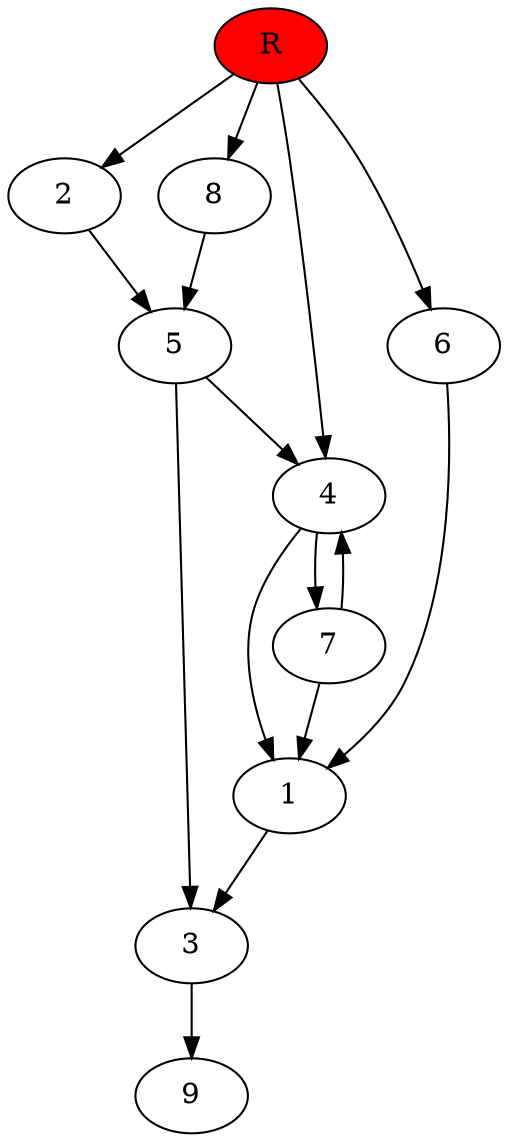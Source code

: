 digraph prb41157 {
	1
	2
	3
	4
	5
	6
	7
	8
	R [fillcolor="#ff0000" style=filled]
	1 -> 3
	2 -> 5
	3 -> 9
	4 -> 1
	4 -> 7
	5 -> 3
	5 -> 4
	6 -> 1
	7 -> 1
	7 -> 4
	8 -> 5
	R -> 2
	R -> 4
	R -> 6
	R -> 8
}
